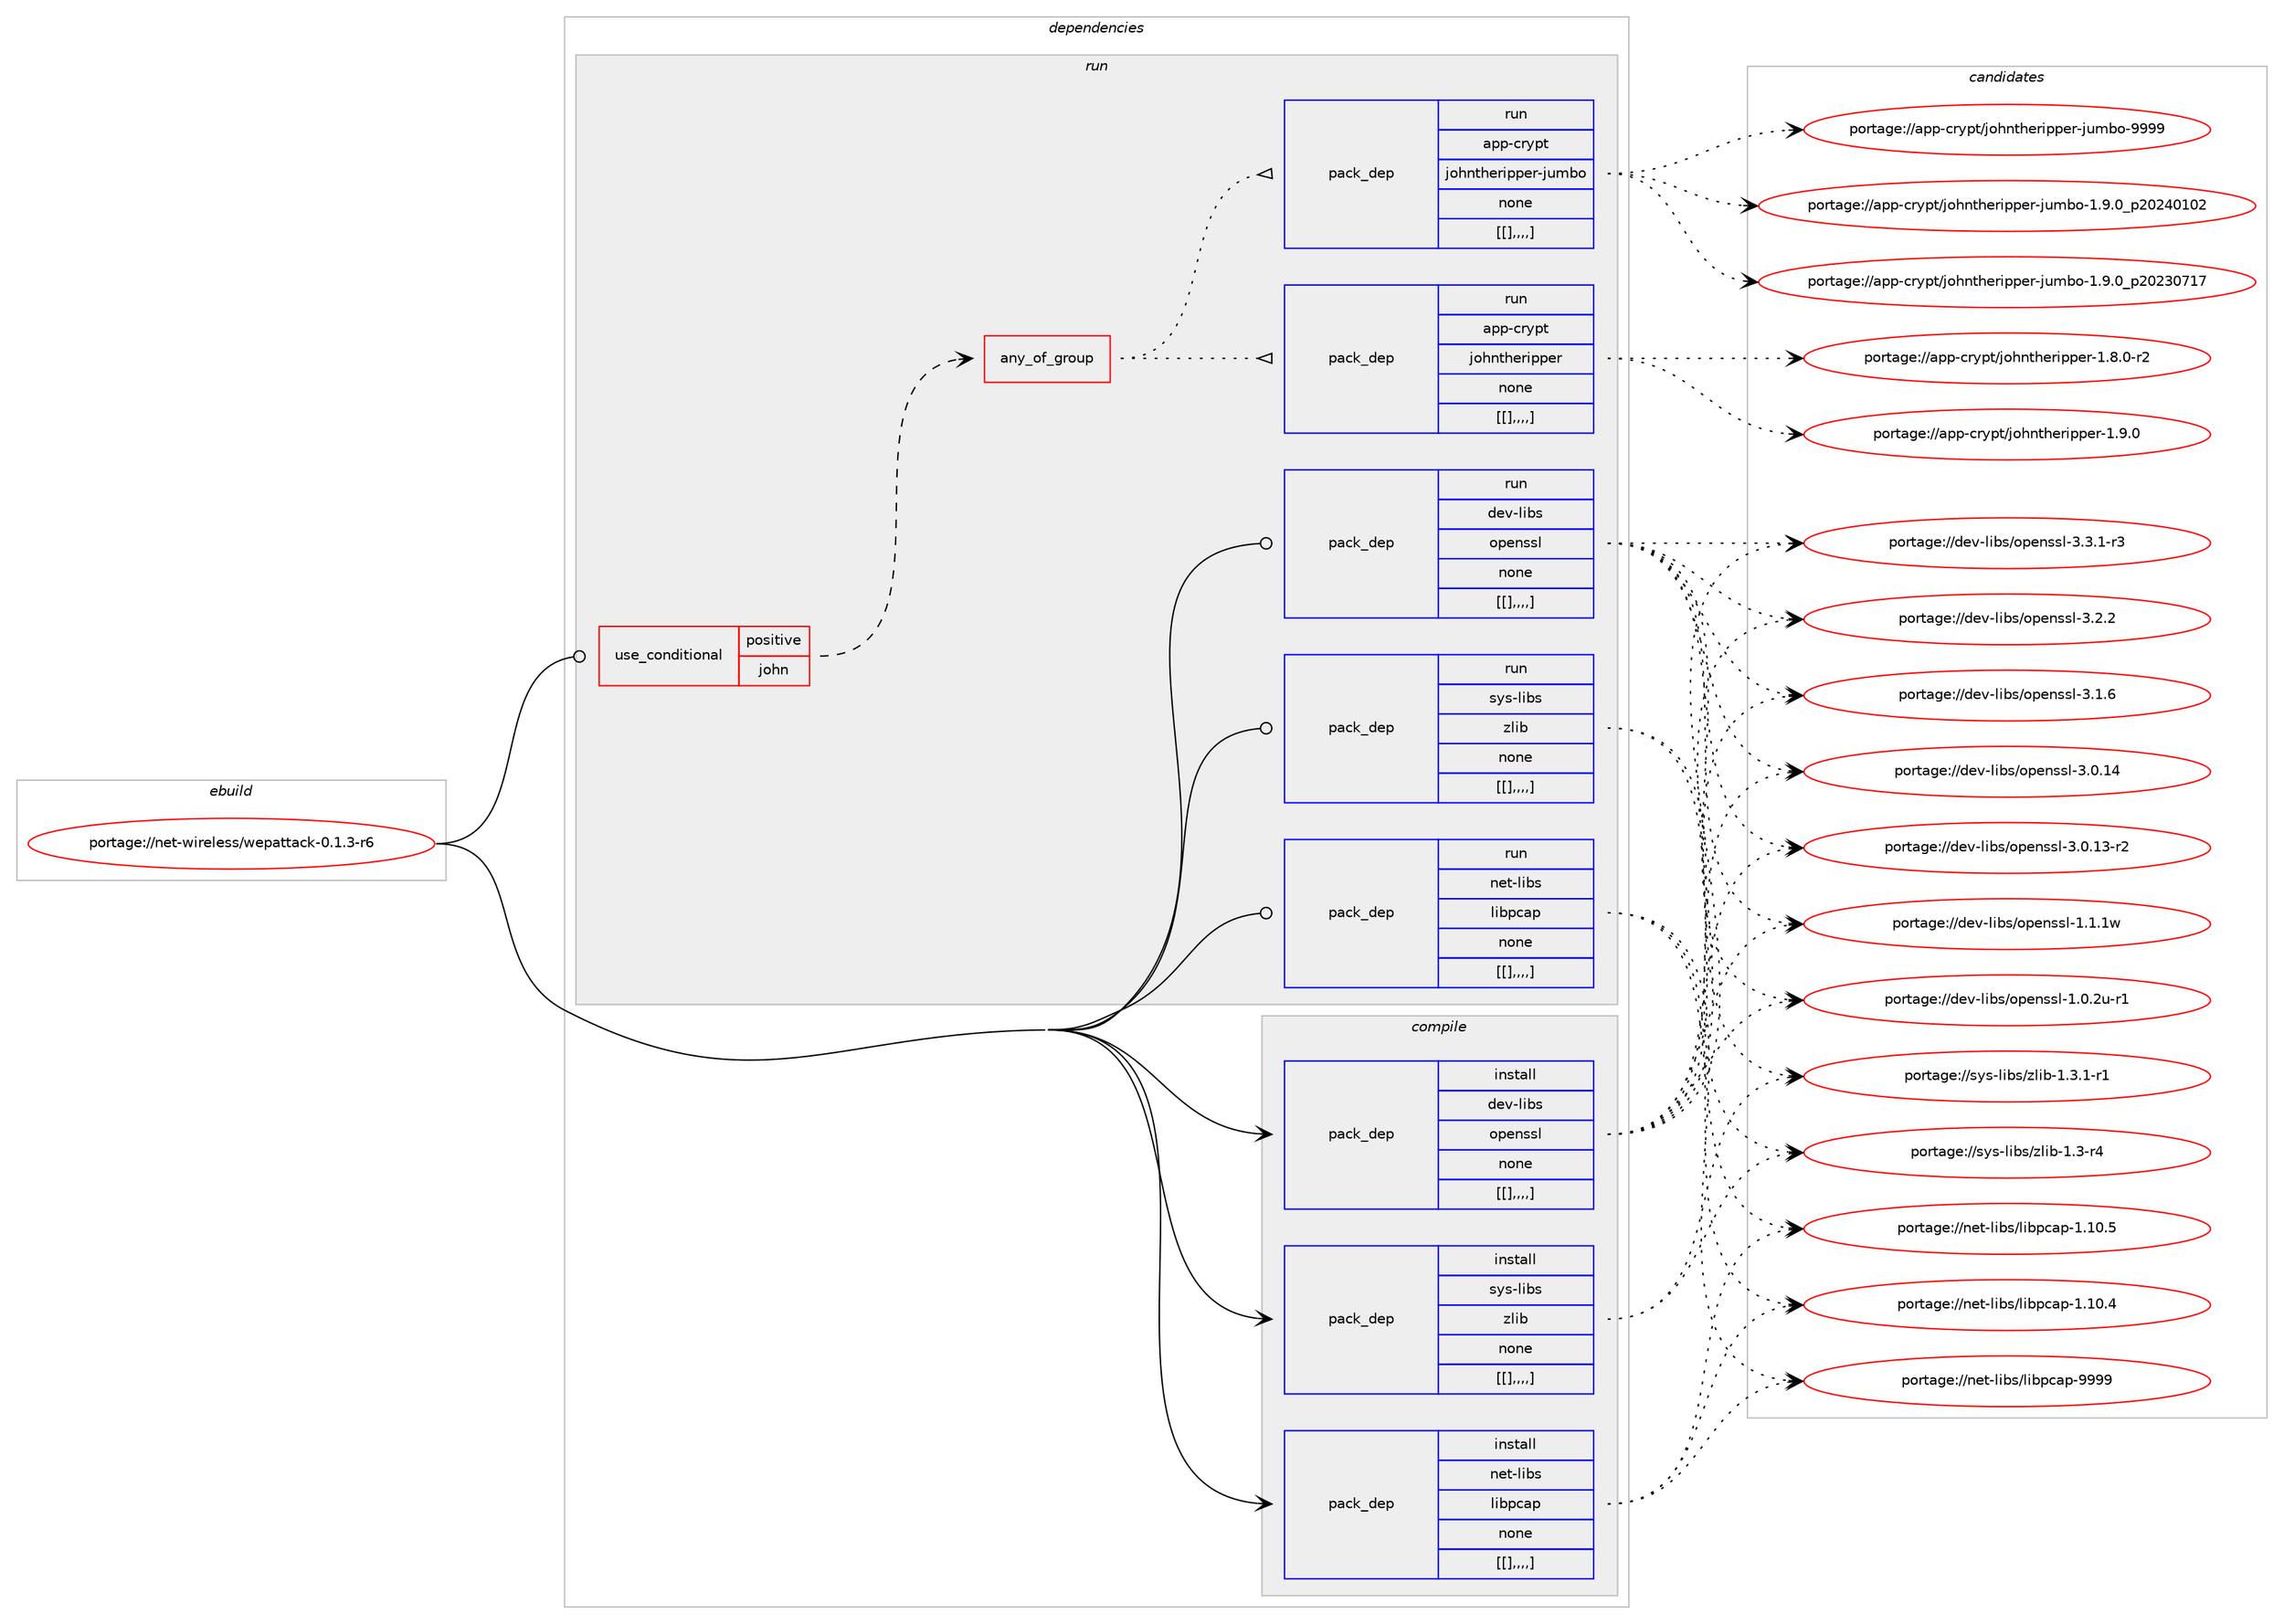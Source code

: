 digraph prolog {

# *************
# Graph options
# *************

newrank=true;
concentrate=true;
compound=true;
graph [rankdir=LR,fontname=Helvetica,fontsize=10,ranksep=1.5];#, ranksep=2.5, nodesep=0.2];
edge  [arrowhead=vee];
node  [fontname=Helvetica,fontsize=10];

# **********
# The ebuild
# **********

subgraph cluster_leftcol {
color=gray;
label=<<i>ebuild</i>>;
id [label="portage://net-wireless/wepattack-0.1.3-r6", color=red, width=4, href="../net-wireless/wepattack-0.1.3-r6.svg"];
}

# ****************
# The dependencies
# ****************

subgraph cluster_midcol {
color=gray;
label=<<i>dependencies</i>>;
subgraph cluster_compile {
fillcolor="#eeeeee";
style=filled;
label=<<i>compile</i>>;
subgraph pack296475 {
dependency406733 [label=<<TABLE BORDER="0" CELLBORDER="1" CELLSPACING="0" CELLPADDING="4" WIDTH="220"><TR><TD ROWSPAN="6" CELLPADDING="30">pack_dep</TD></TR><TR><TD WIDTH="110">install</TD></TR><TR><TD>dev-libs</TD></TR><TR><TD>openssl</TD></TR><TR><TD>none</TD></TR><TR><TD>[[],,,,]</TD></TR></TABLE>>, shape=none, color=blue];
}
id:e -> dependency406733:w [weight=20,style="solid",arrowhead="vee"];
subgraph pack296476 {
dependency406734 [label=<<TABLE BORDER="0" CELLBORDER="1" CELLSPACING="0" CELLPADDING="4" WIDTH="220"><TR><TD ROWSPAN="6" CELLPADDING="30">pack_dep</TD></TR><TR><TD WIDTH="110">install</TD></TR><TR><TD>net-libs</TD></TR><TR><TD>libpcap</TD></TR><TR><TD>none</TD></TR><TR><TD>[[],,,,]</TD></TR></TABLE>>, shape=none, color=blue];
}
id:e -> dependency406734:w [weight=20,style="solid",arrowhead="vee"];
subgraph pack296477 {
dependency406735 [label=<<TABLE BORDER="0" CELLBORDER="1" CELLSPACING="0" CELLPADDING="4" WIDTH="220"><TR><TD ROWSPAN="6" CELLPADDING="30">pack_dep</TD></TR><TR><TD WIDTH="110">install</TD></TR><TR><TD>sys-libs</TD></TR><TR><TD>zlib</TD></TR><TR><TD>none</TD></TR><TR><TD>[[],,,,]</TD></TR></TABLE>>, shape=none, color=blue];
}
id:e -> dependency406735:w [weight=20,style="solid",arrowhead="vee"];
}
subgraph cluster_compileandrun {
fillcolor="#eeeeee";
style=filled;
label=<<i>compile and run</i>>;
}
subgraph cluster_run {
fillcolor="#eeeeee";
style=filled;
label=<<i>run</i>>;
subgraph cond107306 {
dependency406736 [label=<<TABLE BORDER="0" CELLBORDER="1" CELLSPACING="0" CELLPADDING="4"><TR><TD ROWSPAN="3" CELLPADDING="10">use_conditional</TD></TR><TR><TD>positive</TD></TR><TR><TD>john</TD></TR></TABLE>>, shape=none, color=red];
subgraph any2763 {
dependency406737 [label=<<TABLE BORDER="0" CELLBORDER="1" CELLSPACING="0" CELLPADDING="4"><TR><TD CELLPADDING="10">any_of_group</TD></TR></TABLE>>, shape=none, color=red];subgraph pack296478 {
dependency406738 [label=<<TABLE BORDER="0" CELLBORDER="1" CELLSPACING="0" CELLPADDING="4" WIDTH="220"><TR><TD ROWSPAN="6" CELLPADDING="30">pack_dep</TD></TR><TR><TD WIDTH="110">run</TD></TR><TR><TD>app-crypt</TD></TR><TR><TD>johntheripper</TD></TR><TR><TD>none</TD></TR><TR><TD>[[],,,,]</TD></TR></TABLE>>, shape=none, color=blue];
}
dependency406737:e -> dependency406738:w [weight=20,style="dotted",arrowhead="oinv"];
subgraph pack296479 {
dependency406739 [label=<<TABLE BORDER="0" CELLBORDER="1" CELLSPACING="0" CELLPADDING="4" WIDTH="220"><TR><TD ROWSPAN="6" CELLPADDING="30">pack_dep</TD></TR><TR><TD WIDTH="110">run</TD></TR><TR><TD>app-crypt</TD></TR><TR><TD>johntheripper-jumbo</TD></TR><TR><TD>none</TD></TR><TR><TD>[[],,,,]</TD></TR></TABLE>>, shape=none, color=blue];
}
dependency406737:e -> dependency406739:w [weight=20,style="dotted",arrowhead="oinv"];
}
dependency406736:e -> dependency406737:w [weight=20,style="dashed",arrowhead="vee"];
}
id:e -> dependency406736:w [weight=20,style="solid",arrowhead="odot"];
subgraph pack296480 {
dependency406740 [label=<<TABLE BORDER="0" CELLBORDER="1" CELLSPACING="0" CELLPADDING="4" WIDTH="220"><TR><TD ROWSPAN="6" CELLPADDING="30">pack_dep</TD></TR><TR><TD WIDTH="110">run</TD></TR><TR><TD>dev-libs</TD></TR><TR><TD>openssl</TD></TR><TR><TD>none</TD></TR><TR><TD>[[],,,,]</TD></TR></TABLE>>, shape=none, color=blue];
}
id:e -> dependency406740:w [weight=20,style="solid",arrowhead="odot"];
subgraph pack296481 {
dependency406741 [label=<<TABLE BORDER="0" CELLBORDER="1" CELLSPACING="0" CELLPADDING="4" WIDTH="220"><TR><TD ROWSPAN="6" CELLPADDING="30">pack_dep</TD></TR><TR><TD WIDTH="110">run</TD></TR><TR><TD>net-libs</TD></TR><TR><TD>libpcap</TD></TR><TR><TD>none</TD></TR><TR><TD>[[],,,,]</TD></TR></TABLE>>, shape=none, color=blue];
}
id:e -> dependency406741:w [weight=20,style="solid",arrowhead="odot"];
subgraph pack296482 {
dependency406742 [label=<<TABLE BORDER="0" CELLBORDER="1" CELLSPACING="0" CELLPADDING="4" WIDTH="220"><TR><TD ROWSPAN="6" CELLPADDING="30">pack_dep</TD></TR><TR><TD WIDTH="110">run</TD></TR><TR><TD>sys-libs</TD></TR><TR><TD>zlib</TD></TR><TR><TD>none</TD></TR><TR><TD>[[],,,,]</TD></TR></TABLE>>, shape=none, color=blue];
}
id:e -> dependency406742:w [weight=20,style="solid",arrowhead="odot"];
}
}

# **************
# The candidates
# **************

subgraph cluster_choices {
rank=same;
color=gray;
label=<<i>candidates</i>>;

subgraph choice296475 {
color=black;
nodesep=1;
choice1001011184510810598115471111121011101151151084551465146494511451 [label="portage://dev-libs/openssl-3.3.1-r3", color=red, width=4,href="../dev-libs/openssl-3.3.1-r3.svg"];
choice100101118451081059811547111112101110115115108455146504650 [label="portage://dev-libs/openssl-3.2.2", color=red, width=4,href="../dev-libs/openssl-3.2.2.svg"];
choice100101118451081059811547111112101110115115108455146494654 [label="portage://dev-libs/openssl-3.1.6", color=red, width=4,href="../dev-libs/openssl-3.1.6.svg"];
choice10010111845108105981154711111210111011511510845514648464952 [label="portage://dev-libs/openssl-3.0.14", color=red, width=4,href="../dev-libs/openssl-3.0.14.svg"];
choice100101118451081059811547111112101110115115108455146484649514511450 [label="portage://dev-libs/openssl-3.0.13-r2", color=red, width=4,href="../dev-libs/openssl-3.0.13-r2.svg"];
choice100101118451081059811547111112101110115115108454946494649119 [label="portage://dev-libs/openssl-1.1.1w", color=red, width=4,href="../dev-libs/openssl-1.1.1w.svg"];
choice1001011184510810598115471111121011101151151084549464846501174511449 [label="portage://dev-libs/openssl-1.0.2u-r1", color=red, width=4,href="../dev-libs/openssl-1.0.2u-r1.svg"];
dependency406733:e -> choice1001011184510810598115471111121011101151151084551465146494511451:w [style=dotted,weight="100"];
dependency406733:e -> choice100101118451081059811547111112101110115115108455146504650:w [style=dotted,weight="100"];
dependency406733:e -> choice100101118451081059811547111112101110115115108455146494654:w [style=dotted,weight="100"];
dependency406733:e -> choice10010111845108105981154711111210111011511510845514648464952:w [style=dotted,weight="100"];
dependency406733:e -> choice100101118451081059811547111112101110115115108455146484649514511450:w [style=dotted,weight="100"];
dependency406733:e -> choice100101118451081059811547111112101110115115108454946494649119:w [style=dotted,weight="100"];
dependency406733:e -> choice1001011184510810598115471111121011101151151084549464846501174511449:w [style=dotted,weight="100"];
}
subgraph choice296476 {
color=black;
nodesep=1;
choice1101011164510810598115471081059811299971124557575757 [label="portage://net-libs/libpcap-9999", color=red, width=4,href="../net-libs/libpcap-9999.svg"];
choice11010111645108105981154710810598112999711245494649484653 [label="portage://net-libs/libpcap-1.10.5", color=red, width=4,href="../net-libs/libpcap-1.10.5.svg"];
choice11010111645108105981154710810598112999711245494649484652 [label="portage://net-libs/libpcap-1.10.4", color=red, width=4,href="../net-libs/libpcap-1.10.4.svg"];
dependency406734:e -> choice1101011164510810598115471081059811299971124557575757:w [style=dotted,weight="100"];
dependency406734:e -> choice11010111645108105981154710810598112999711245494649484653:w [style=dotted,weight="100"];
dependency406734:e -> choice11010111645108105981154710810598112999711245494649484652:w [style=dotted,weight="100"];
}
subgraph choice296477 {
color=black;
nodesep=1;
choice115121115451081059811547122108105984549465146494511449 [label="portage://sys-libs/zlib-1.3.1-r1", color=red, width=4,href="../sys-libs/zlib-1.3.1-r1.svg"];
choice11512111545108105981154712210810598454946514511452 [label="portage://sys-libs/zlib-1.3-r4", color=red, width=4,href="../sys-libs/zlib-1.3-r4.svg"];
dependency406735:e -> choice115121115451081059811547122108105984549465146494511449:w [style=dotted,weight="100"];
dependency406735:e -> choice11512111545108105981154712210810598454946514511452:w [style=dotted,weight="100"];
}
subgraph choice296478 {
color=black;
nodesep=1;
choice97112112459911412111211647106111104110116104101114105112112101114454946574648 [label="portage://app-crypt/johntheripper-1.9.0", color=red, width=4,href="../app-crypt/johntheripper-1.9.0.svg"];
choice971121124599114121112116471061111041101161041011141051121121011144549465646484511450 [label="portage://app-crypt/johntheripper-1.8.0-r2", color=red, width=4,href="../app-crypt/johntheripper-1.8.0-r2.svg"];
dependency406738:e -> choice97112112459911412111211647106111104110116104101114105112112101114454946574648:w [style=dotted,weight="100"];
dependency406738:e -> choice971121124599114121112116471061111041101161041011141051121121011144549465646484511450:w [style=dotted,weight="100"];
}
subgraph choice296479 {
color=black;
nodesep=1;
choice9711211245991141211121164710611110411011610410111410511211210111445106117109981114557575757 [label="portage://app-crypt/johntheripper-jumbo-9999", color=red, width=4,href="../app-crypt/johntheripper-jumbo-9999.svg"];
choice971121124599114121112116471061111041101161041011141051121121011144510611710998111454946574648951125048505248494850 [label="portage://app-crypt/johntheripper-jumbo-1.9.0_p20240102", color=red, width=4,href="../app-crypt/johntheripper-jumbo-1.9.0_p20240102.svg"];
choice971121124599114121112116471061111041101161041011141051121121011144510611710998111454946574648951125048505148554955 [label="portage://app-crypt/johntheripper-jumbo-1.9.0_p20230717", color=red, width=4,href="../app-crypt/johntheripper-jumbo-1.9.0_p20230717.svg"];
dependency406739:e -> choice9711211245991141211121164710611110411011610410111410511211210111445106117109981114557575757:w [style=dotted,weight="100"];
dependency406739:e -> choice971121124599114121112116471061111041101161041011141051121121011144510611710998111454946574648951125048505248494850:w [style=dotted,weight="100"];
dependency406739:e -> choice971121124599114121112116471061111041101161041011141051121121011144510611710998111454946574648951125048505148554955:w [style=dotted,weight="100"];
}
subgraph choice296480 {
color=black;
nodesep=1;
choice1001011184510810598115471111121011101151151084551465146494511451 [label="portage://dev-libs/openssl-3.3.1-r3", color=red, width=4,href="../dev-libs/openssl-3.3.1-r3.svg"];
choice100101118451081059811547111112101110115115108455146504650 [label="portage://dev-libs/openssl-3.2.2", color=red, width=4,href="../dev-libs/openssl-3.2.2.svg"];
choice100101118451081059811547111112101110115115108455146494654 [label="portage://dev-libs/openssl-3.1.6", color=red, width=4,href="../dev-libs/openssl-3.1.6.svg"];
choice10010111845108105981154711111210111011511510845514648464952 [label="portage://dev-libs/openssl-3.0.14", color=red, width=4,href="../dev-libs/openssl-3.0.14.svg"];
choice100101118451081059811547111112101110115115108455146484649514511450 [label="portage://dev-libs/openssl-3.0.13-r2", color=red, width=4,href="../dev-libs/openssl-3.0.13-r2.svg"];
choice100101118451081059811547111112101110115115108454946494649119 [label="portage://dev-libs/openssl-1.1.1w", color=red, width=4,href="../dev-libs/openssl-1.1.1w.svg"];
choice1001011184510810598115471111121011101151151084549464846501174511449 [label="portage://dev-libs/openssl-1.0.2u-r1", color=red, width=4,href="../dev-libs/openssl-1.0.2u-r1.svg"];
dependency406740:e -> choice1001011184510810598115471111121011101151151084551465146494511451:w [style=dotted,weight="100"];
dependency406740:e -> choice100101118451081059811547111112101110115115108455146504650:w [style=dotted,weight="100"];
dependency406740:e -> choice100101118451081059811547111112101110115115108455146494654:w [style=dotted,weight="100"];
dependency406740:e -> choice10010111845108105981154711111210111011511510845514648464952:w [style=dotted,weight="100"];
dependency406740:e -> choice100101118451081059811547111112101110115115108455146484649514511450:w [style=dotted,weight="100"];
dependency406740:e -> choice100101118451081059811547111112101110115115108454946494649119:w [style=dotted,weight="100"];
dependency406740:e -> choice1001011184510810598115471111121011101151151084549464846501174511449:w [style=dotted,weight="100"];
}
subgraph choice296481 {
color=black;
nodesep=1;
choice1101011164510810598115471081059811299971124557575757 [label="portage://net-libs/libpcap-9999", color=red, width=4,href="../net-libs/libpcap-9999.svg"];
choice11010111645108105981154710810598112999711245494649484653 [label="portage://net-libs/libpcap-1.10.5", color=red, width=4,href="../net-libs/libpcap-1.10.5.svg"];
choice11010111645108105981154710810598112999711245494649484652 [label="portage://net-libs/libpcap-1.10.4", color=red, width=4,href="../net-libs/libpcap-1.10.4.svg"];
dependency406741:e -> choice1101011164510810598115471081059811299971124557575757:w [style=dotted,weight="100"];
dependency406741:e -> choice11010111645108105981154710810598112999711245494649484653:w [style=dotted,weight="100"];
dependency406741:e -> choice11010111645108105981154710810598112999711245494649484652:w [style=dotted,weight="100"];
}
subgraph choice296482 {
color=black;
nodesep=1;
choice115121115451081059811547122108105984549465146494511449 [label="portage://sys-libs/zlib-1.3.1-r1", color=red, width=4,href="../sys-libs/zlib-1.3.1-r1.svg"];
choice11512111545108105981154712210810598454946514511452 [label="portage://sys-libs/zlib-1.3-r4", color=red, width=4,href="../sys-libs/zlib-1.3-r4.svg"];
dependency406742:e -> choice115121115451081059811547122108105984549465146494511449:w [style=dotted,weight="100"];
dependency406742:e -> choice11512111545108105981154712210810598454946514511452:w [style=dotted,weight="100"];
}
}

}
